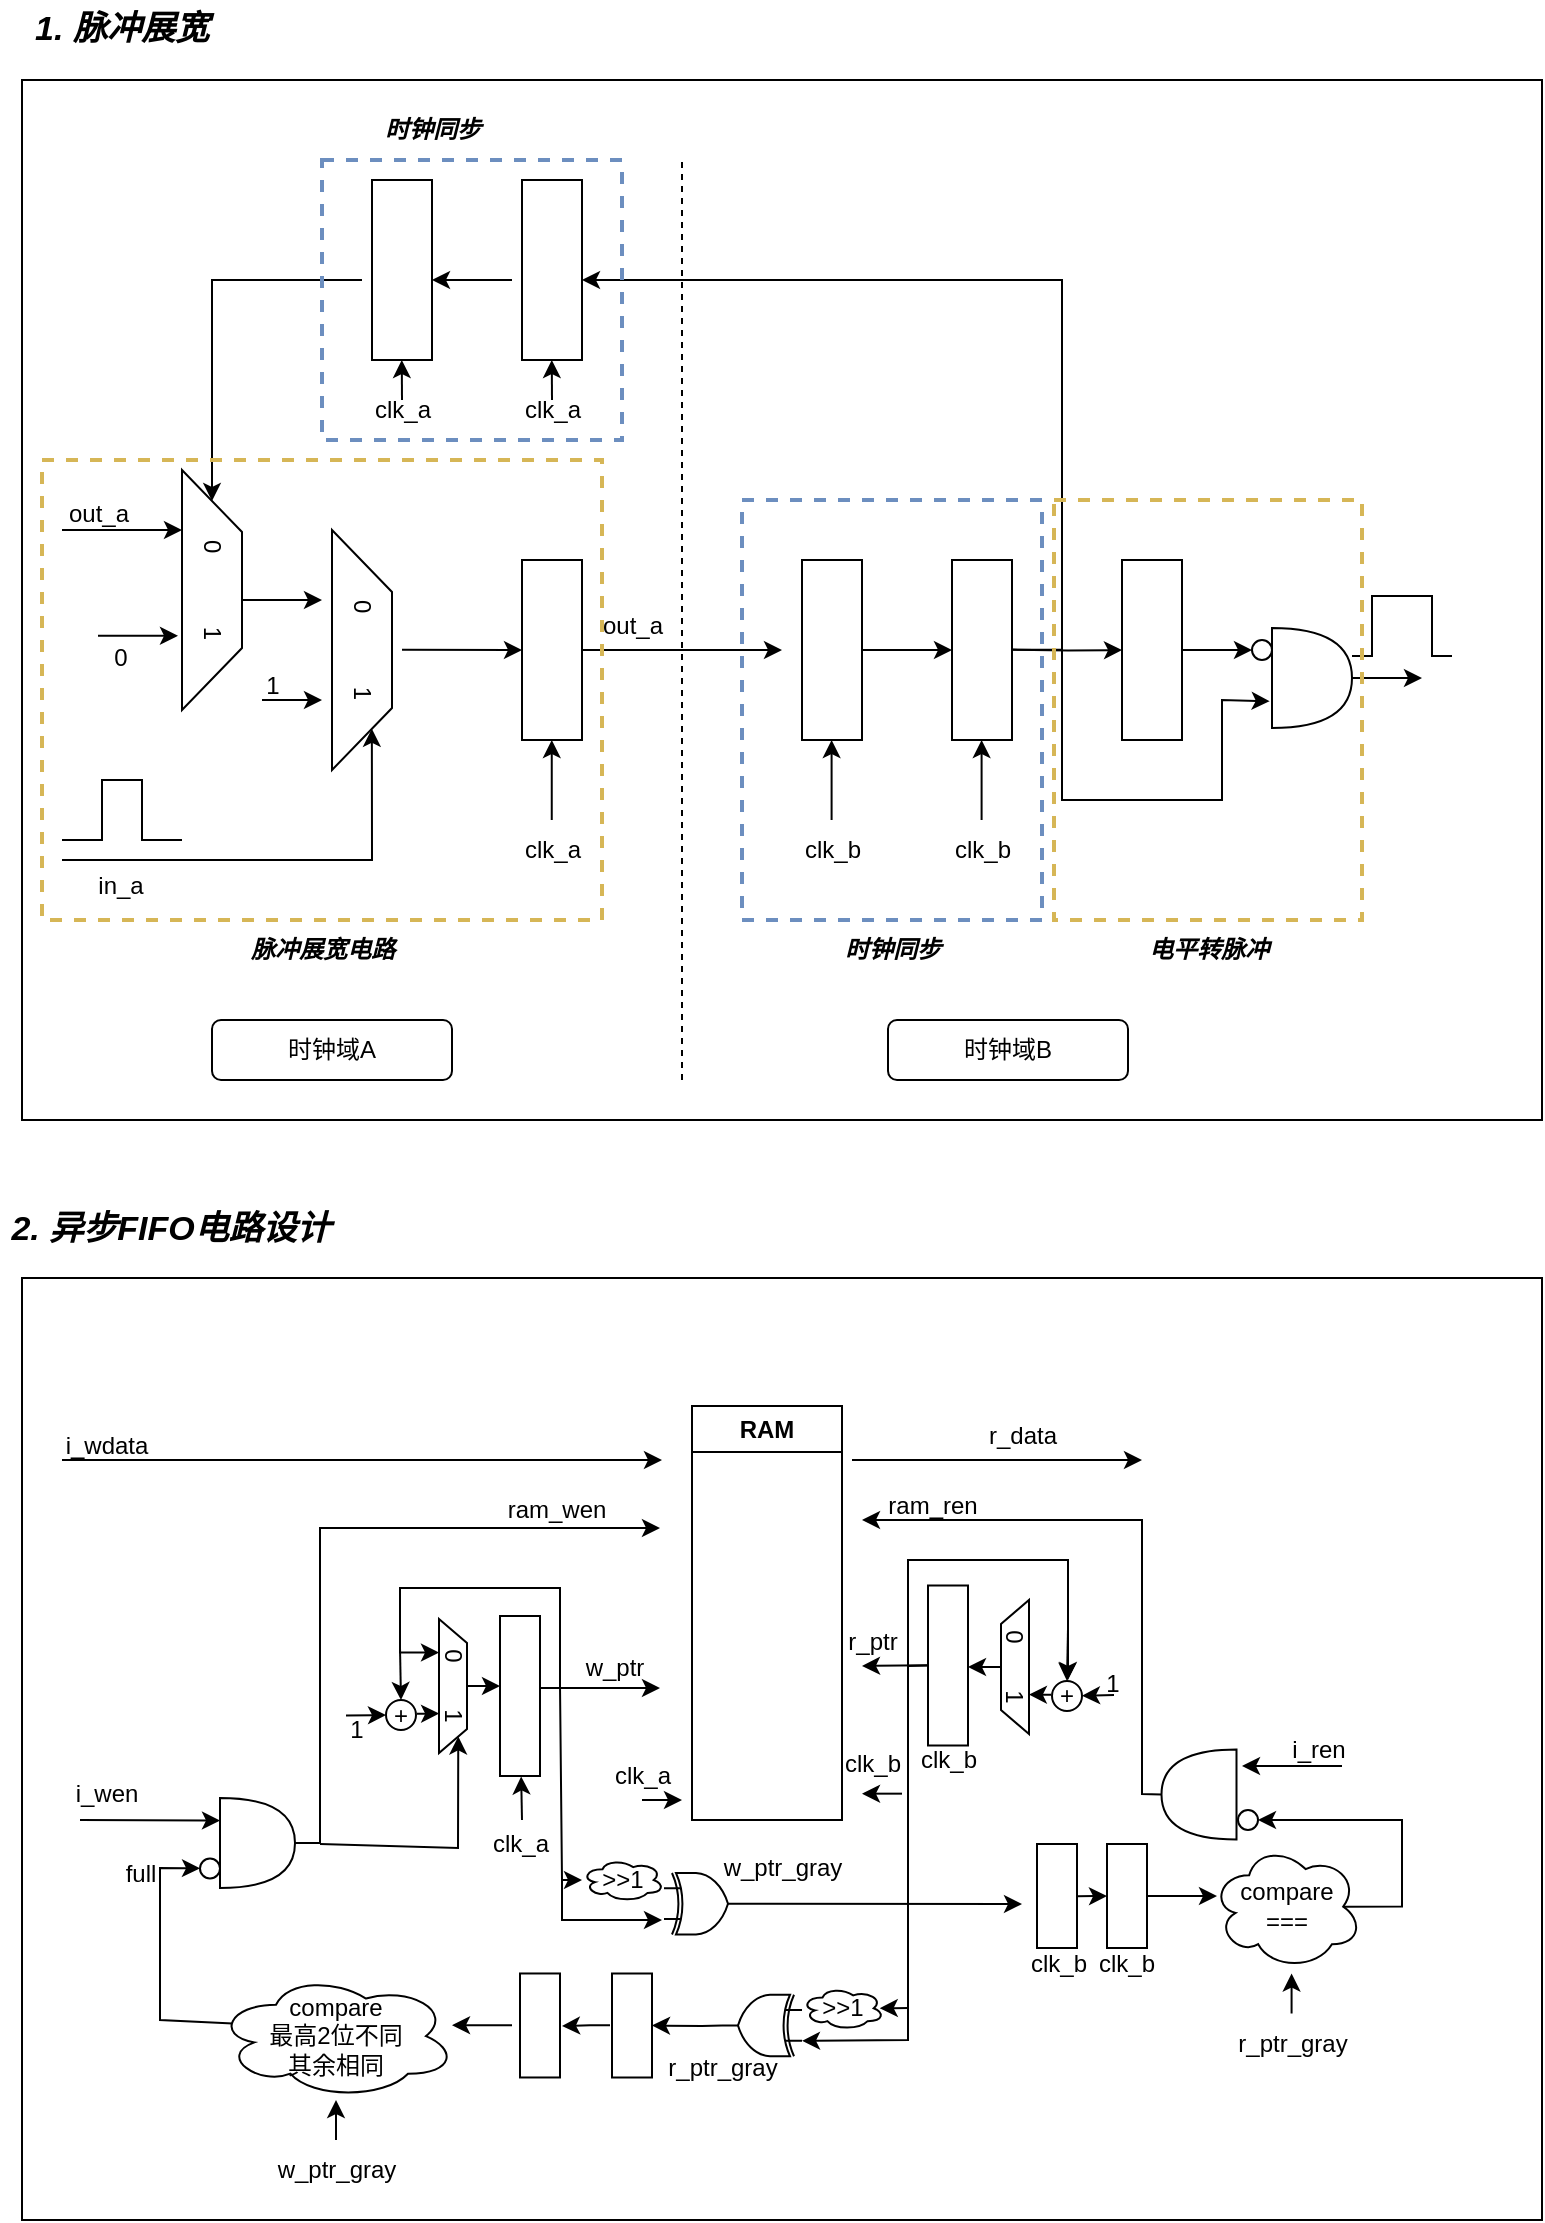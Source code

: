 <mxfile version="28.0.6" pages="2">
  <diagram name="跨时钟域处理" id="C_z2Ijtch8l0Tse9_0Xi">
    <mxGraphModel dx="806" dy="1067" grid="1" gridSize="10" guides="1" tooltips="1" connect="1" arrows="1" fold="1" page="1" pageScale="1" pageWidth="827" pageHeight="1169" math="0" shadow="0">
      <root>
        <mxCell id="0" />
        <mxCell id="1" parent="0" />
        <mxCell id="jwYZjkJ02wOS0wFts8me-152" value="" style="rounded=0;whiteSpace=wrap;html=1;" vertex="1" parent="1">
          <mxGeometry x="20" y="649" width="760" height="471" as="geometry" />
        </mxCell>
        <mxCell id="jwYZjkJ02wOS0wFts8me-151" value="" style="rounded=0;whiteSpace=wrap;html=1;" vertex="1" parent="1">
          <mxGeometry x="20" y="50" width="760" height="520" as="geometry" />
        </mxCell>
        <mxCell id="jwYZjkJ02wOS0wFts8me-1" value="1. 脉冲展宽" style="text;html=1;align=center;verticalAlign=middle;whiteSpace=wrap;rounded=0;fontSize=17;fontStyle=3" vertex="1" parent="1">
          <mxGeometry x="10" y="10" width="120" height="30" as="geometry" />
        </mxCell>
        <mxCell id="jwYZjkJ02wOS0wFts8me-2" value="" style="endArrow=classic;html=1;rounded=0;entryX=1;entryY=0.25;entryDx=0;entryDy=0;" edge="1" parent="1" target="jwYZjkJ02wOS0wFts8me-6">
          <mxGeometry width="50" height="50" relative="1" as="geometry">
            <mxPoint x="40" y="440" as="sourcePoint" />
            <mxPoint x="20" y="440" as="targetPoint" />
            <Array as="points">
              <mxPoint x="195" y="440" />
            </Array>
          </mxGeometry>
        </mxCell>
        <mxCell id="jwYZjkJ02wOS0wFts8me-3" value="" style="endArrow=none;html=1;rounded=0;" edge="1" parent="1">
          <mxGeometry width="50" height="50" relative="1" as="geometry">
            <mxPoint x="40" y="430" as="sourcePoint" />
            <mxPoint x="100" y="430" as="targetPoint" />
            <Array as="points">
              <mxPoint x="60" y="430" />
              <mxPoint x="60" y="400" />
              <mxPoint x="80" y="400" />
              <mxPoint x="80" y="430" />
            </Array>
          </mxGeometry>
        </mxCell>
        <mxCell id="jwYZjkJ02wOS0wFts8me-4" value="in_a" style="text;html=1;align=center;verticalAlign=middle;resizable=0;points=[];autosize=1;strokeColor=none;fillColor=none;" vertex="1" parent="1">
          <mxGeometry x="44" y="438" width="50" height="30" as="geometry" />
        </mxCell>
        <mxCell id="jwYZjkJ02wOS0wFts8me-6" value="0&amp;nbsp; &amp;nbsp; &amp;nbsp; &amp;nbsp; &amp;nbsp; &amp;nbsp;1" style="shape=trapezoid;perimeter=trapezoidPerimeter;whiteSpace=wrap;html=1;fixedSize=1;rotation=90;size=31;" vertex="1" parent="1">
          <mxGeometry x="130" y="320" width="120" height="30" as="geometry" />
        </mxCell>
        <mxCell id="jwYZjkJ02wOS0wFts8me-7" value="" style="endArrow=classic;html=1;rounded=0;" edge="1" parent="1">
          <mxGeometry width="50" height="50" relative="1" as="geometry">
            <mxPoint x="140" y="360" as="sourcePoint" />
            <mxPoint x="170" y="360" as="targetPoint" />
          </mxGeometry>
        </mxCell>
        <mxCell id="jwYZjkJ02wOS0wFts8me-8" value="1" style="text;html=1;align=center;verticalAlign=middle;resizable=0;points=[];autosize=1;strokeColor=none;fillColor=none;" vertex="1" parent="1">
          <mxGeometry x="130" y="338" width="30" height="30" as="geometry" />
        </mxCell>
        <mxCell id="jwYZjkJ02wOS0wFts8me-9" value="0&amp;nbsp; &amp;nbsp; &amp;nbsp; &amp;nbsp; &amp;nbsp; &amp;nbsp;1" style="shape=trapezoid;perimeter=trapezoidPerimeter;whiteSpace=wrap;html=1;fixedSize=1;rotation=90;size=31;" vertex="1" parent="1">
          <mxGeometry x="55" y="290" width="120" height="30" as="geometry" />
        </mxCell>
        <mxCell id="jwYZjkJ02wOS0wFts8me-10" value="" style="endArrow=classic;html=1;rounded=0;" edge="1" parent="1">
          <mxGeometry width="50" height="50" relative="1" as="geometry">
            <mxPoint x="130" y="310" as="sourcePoint" />
            <mxPoint x="170" y="310" as="targetPoint" />
          </mxGeometry>
        </mxCell>
        <mxCell id="jwYZjkJ02wOS0wFts8me-13" style="edgeStyle=orthogonalEdgeStyle;rounded=0;orthogonalLoop=1;jettySize=auto;html=1;" edge="1" parent="1" source="jwYZjkJ02wOS0wFts8me-11">
          <mxGeometry relative="1" as="geometry">
            <mxPoint x="400" y="335" as="targetPoint" />
          </mxGeometry>
        </mxCell>
        <mxCell id="jwYZjkJ02wOS0wFts8me-11" value="" style="rounded=0;whiteSpace=wrap;html=1;" vertex="1" parent="1">
          <mxGeometry x="270" y="290" width="30" height="90" as="geometry" />
        </mxCell>
        <mxCell id="jwYZjkJ02wOS0wFts8me-14" value="out_a" style="text;html=1;align=center;verticalAlign=middle;resizable=0;points=[];autosize=1;strokeColor=none;fillColor=none;" vertex="1" parent="1">
          <mxGeometry x="300" y="308" width="50" height="30" as="geometry" />
        </mxCell>
        <mxCell id="jwYZjkJ02wOS0wFts8me-15" value="" style="endArrow=classic;html=1;rounded=0;entryX=0;entryY=0.5;entryDx=0;entryDy=0;" edge="1" parent="1" target="jwYZjkJ02wOS0wFts8me-11">
          <mxGeometry width="50" height="50" relative="1" as="geometry">
            <mxPoint x="210" y="334.93" as="sourcePoint" />
            <mxPoint x="240" y="334.93" as="targetPoint" />
          </mxGeometry>
        </mxCell>
        <mxCell id="jwYZjkJ02wOS0wFts8me-16" value="" style="endArrow=classic;html=1;rounded=0;entryX=1;entryY=0.25;entryDx=0;entryDy=0;" edge="1" parent="1">
          <mxGeometry width="50" height="50" relative="1" as="geometry">
            <mxPoint x="284.88" y="420" as="sourcePoint" />
            <mxPoint x="284.88" y="380" as="targetPoint" />
            <Array as="points" />
          </mxGeometry>
        </mxCell>
        <mxCell id="jwYZjkJ02wOS0wFts8me-17" value="clk_a" style="text;html=1;align=center;verticalAlign=middle;resizable=0;points=[];autosize=1;strokeColor=none;fillColor=none;" vertex="1" parent="1">
          <mxGeometry x="260" y="420" width="50" height="30" as="geometry" />
        </mxCell>
        <mxCell id="jwYZjkJ02wOS0wFts8me-18" value="" style="rounded=0;whiteSpace=wrap;html=1;" vertex="1" parent="1">
          <mxGeometry x="410" y="290" width="30" height="90" as="geometry" />
        </mxCell>
        <mxCell id="jwYZjkJ02wOS0wFts8me-19" value="" style="rounded=0;whiteSpace=wrap;html=1;" vertex="1" parent="1">
          <mxGeometry x="485" y="290" width="30" height="90" as="geometry" />
        </mxCell>
        <mxCell id="jwYZjkJ02wOS0wFts8me-20" value="clk_b" style="text;html=1;align=center;verticalAlign=middle;resizable=0;points=[];autosize=1;strokeColor=none;fillColor=none;" vertex="1" parent="1">
          <mxGeometry x="400" y="420" width="50" height="30" as="geometry" />
        </mxCell>
        <mxCell id="jwYZjkJ02wOS0wFts8me-21" value="clk_b" style="text;html=1;align=center;verticalAlign=middle;resizable=0;points=[];autosize=1;strokeColor=none;fillColor=none;" vertex="1" parent="1">
          <mxGeometry x="475" y="420" width="50" height="30" as="geometry" />
        </mxCell>
        <mxCell id="jwYZjkJ02wOS0wFts8me-23" style="edgeStyle=orthogonalEdgeStyle;rounded=0;orthogonalLoop=1;jettySize=auto;html=1;exitX=1;exitY=0.5;exitDx=0;exitDy=0;entryX=0;entryY=0.5;entryDx=0;entryDy=0;" edge="1" parent="1" source="jwYZjkJ02wOS0wFts8me-18" target="jwYZjkJ02wOS0wFts8me-19">
          <mxGeometry relative="1" as="geometry">
            <mxPoint x="480" y="338" as="targetPoint" />
            <mxPoint x="440" y="338" as="sourcePoint" />
          </mxGeometry>
        </mxCell>
        <mxCell id="jwYZjkJ02wOS0wFts8me-24" style="edgeStyle=orthogonalEdgeStyle;rounded=0;orthogonalLoop=1;jettySize=auto;html=1;exitX=1;exitY=0.5;exitDx=0;exitDy=0;" edge="1" parent="1">
          <mxGeometry relative="1" as="geometry">
            <mxPoint x="300" y="150" as="targetPoint" />
            <mxPoint x="515" y="334.9" as="sourcePoint" />
            <Array as="points">
              <mxPoint x="540" y="335" />
              <mxPoint x="540" y="150" />
            </Array>
          </mxGeometry>
        </mxCell>
        <mxCell id="jwYZjkJ02wOS0wFts8me-25" value="" style="endArrow=classic;html=1;rounded=0;entryX=1;entryY=0.25;entryDx=0;entryDy=0;" edge="1" parent="1">
          <mxGeometry width="50" height="50" relative="1" as="geometry">
            <mxPoint x="424.8" y="420" as="sourcePoint" />
            <mxPoint x="424.8" y="380" as="targetPoint" />
            <Array as="points" />
          </mxGeometry>
        </mxCell>
        <mxCell id="jwYZjkJ02wOS0wFts8me-26" value="" style="endArrow=classic;html=1;rounded=0;entryX=1;entryY=0.25;entryDx=0;entryDy=0;" edge="1" parent="1">
          <mxGeometry width="50" height="50" relative="1" as="geometry">
            <mxPoint x="499.8" y="420" as="sourcePoint" />
            <mxPoint x="499.8" y="380" as="targetPoint" />
            <Array as="points" />
          </mxGeometry>
        </mxCell>
        <mxCell id="jwYZjkJ02wOS0wFts8me-27" style="edgeStyle=orthogonalEdgeStyle;rounded=0;orthogonalLoop=1;jettySize=auto;html=1;exitX=1;exitY=0.5;exitDx=0;exitDy=0;" edge="1" parent="1">
          <mxGeometry relative="1" as="geometry">
            <mxPoint x="570" y="335" as="targetPoint" />
            <mxPoint x="515" y="334.8" as="sourcePoint" />
          </mxGeometry>
        </mxCell>
        <mxCell id="jwYZjkJ02wOS0wFts8me-28" value="" style="rounded=0;whiteSpace=wrap;html=1;" vertex="1" parent="1">
          <mxGeometry x="270" y="100" width="30" height="90" as="geometry" />
        </mxCell>
        <mxCell id="jwYZjkJ02wOS0wFts8me-29" value="" style="rounded=0;whiteSpace=wrap;html=1;" vertex="1" parent="1">
          <mxGeometry x="195" y="100" width="30" height="90" as="geometry" />
        </mxCell>
        <mxCell id="jwYZjkJ02wOS0wFts8me-30" value="" style="endArrow=classic;html=1;rounded=0;entryX=1;entryY=0.25;entryDx=0;entryDy=0;" edge="1" parent="1">
          <mxGeometry width="50" height="50" relative="1" as="geometry">
            <mxPoint x="285" y="210" as="sourcePoint" />
            <mxPoint x="284.88" y="190" as="targetPoint" />
            <Array as="points" />
          </mxGeometry>
        </mxCell>
        <mxCell id="jwYZjkJ02wOS0wFts8me-31" value="clk_a" style="text;html=1;align=center;verticalAlign=middle;resizable=0;points=[];autosize=1;strokeColor=none;fillColor=none;" vertex="1" parent="1">
          <mxGeometry x="260" y="200" width="50" height="30" as="geometry" />
        </mxCell>
        <mxCell id="jwYZjkJ02wOS0wFts8me-32" value="" style="endArrow=classic;html=1;rounded=0;entryX=1;entryY=0.25;entryDx=0;entryDy=0;" edge="1" parent="1">
          <mxGeometry width="50" height="50" relative="1" as="geometry">
            <mxPoint x="210" y="210" as="sourcePoint" />
            <mxPoint x="209.88" y="190" as="targetPoint" />
            <Array as="points" />
          </mxGeometry>
        </mxCell>
        <mxCell id="jwYZjkJ02wOS0wFts8me-33" value="clk_a" style="text;html=1;align=center;verticalAlign=middle;resizable=0;points=[];autosize=1;strokeColor=none;fillColor=none;" vertex="1" parent="1">
          <mxGeometry x="185" y="200" width="50" height="30" as="geometry" />
        </mxCell>
        <mxCell id="jwYZjkJ02wOS0wFts8me-34" value="" style="endArrow=classic;html=1;rounded=0;" edge="1" parent="1">
          <mxGeometry width="50" height="50" relative="1" as="geometry">
            <mxPoint x="265" y="150" as="sourcePoint" />
            <mxPoint x="225" y="150" as="targetPoint" />
          </mxGeometry>
        </mxCell>
        <mxCell id="jwYZjkJ02wOS0wFts8me-35" value="" style="endArrow=classic;html=1;rounded=0;entryX=0;entryY=0.5;entryDx=0;entryDy=0;" edge="1" parent="1" target="jwYZjkJ02wOS0wFts8me-9">
          <mxGeometry width="50" height="50" relative="1" as="geometry">
            <mxPoint x="190" y="150" as="sourcePoint" />
            <mxPoint x="150" y="120" as="targetPoint" />
            <Array as="points">
              <mxPoint x="115" y="150" />
            </Array>
          </mxGeometry>
        </mxCell>
        <mxCell id="jwYZjkJ02wOS0wFts8me-36" value="" style="endArrow=classic;html=1;rounded=0;entryX=0.75;entryY=1;entryDx=0;entryDy=0;" edge="1" parent="1">
          <mxGeometry width="50" height="50" relative="1" as="geometry">
            <mxPoint x="58" y="327.9" as="sourcePoint" />
            <mxPoint x="98" y="327.9" as="targetPoint" />
          </mxGeometry>
        </mxCell>
        <mxCell id="jwYZjkJ02wOS0wFts8me-37" value="&lt;div&gt;0&lt;/div&gt;" style="text;html=1;align=center;verticalAlign=middle;resizable=0;points=[];autosize=1;strokeColor=none;fillColor=none;" vertex="1" parent="1">
          <mxGeometry x="54" y="324" width="30" height="30" as="geometry" />
        </mxCell>
        <mxCell id="jwYZjkJ02wOS0wFts8me-38" value="" style="endArrow=classic;html=1;rounded=0;entryX=0.25;entryY=1;entryDx=0;entryDy=0;" edge="1" parent="1" target="jwYZjkJ02wOS0wFts8me-9">
          <mxGeometry width="50" height="50" relative="1" as="geometry">
            <mxPoint x="40" y="275" as="sourcePoint" />
            <mxPoint x="50" y="230" as="targetPoint" />
          </mxGeometry>
        </mxCell>
        <mxCell id="jwYZjkJ02wOS0wFts8me-39" value="out_a" style="text;html=1;align=center;verticalAlign=middle;resizable=0;points=[];autosize=1;strokeColor=none;fillColor=none;" vertex="1" parent="1">
          <mxGeometry x="33" y="252" width="50" height="30" as="geometry" />
        </mxCell>
        <mxCell id="jwYZjkJ02wOS0wFts8me-40" value="" style="rounded=0;whiteSpace=wrap;html=1;" vertex="1" parent="1">
          <mxGeometry x="570" y="290" width="30" height="90" as="geometry" />
        </mxCell>
        <mxCell id="jwYZjkJ02wOS0wFts8me-42" style="edgeStyle=orthogonalEdgeStyle;rounded=0;orthogonalLoop=1;jettySize=auto;html=1;exitX=1;exitY=0.5;exitDx=0;exitDy=0;entryX=0;entryY=0.5;entryDx=0;entryDy=0;" edge="1" parent="1" source="jwYZjkJ02wOS0wFts8me-40" target="jwYZjkJ02wOS0wFts8me-44">
          <mxGeometry relative="1" as="geometry">
            <mxPoint x="630" y="340" as="targetPoint" />
            <mxPoint x="630" y="334.8" as="sourcePoint" />
          </mxGeometry>
        </mxCell>
        <mxCell id="jwYZjkJ02wOS0wFts8me-55" style="edgeStyle=orthogonalEdgeStyle;rounded=0;orthogonalLoop=1;jettySize=auto;html=1;" edge="1" parent="1" source="jwYZjkJ02wOS0wFts8me-43">
          <mxGeometry relative="1" as="geometry">
            <mxPoint x="720" y="349" as="targetPoint" />
          </mxGeometry>
        </mxCell>
        <mxCell id="jwYZjkJ02wOS0wFts8me-43" value="" style="shape=or;whiteSpace=wrap;html=1;" vertex="1" parent="1">
          <mxGeometry x="645" y="324" width="40" height="50" as="geometry" />
        </mxCell>
        <mxCell id="jwYZjkJ02wOS0wFts8me-44" value="" style="ellipse;whiteSpace=wrap;html=1;aspect=fixed;" vertex="1" parent="1">
          <mxGeometry x="635" y="330" width="10" height="10" as="geometry" />
        </mxCell>
        <mxCell id="jwYZjkJ02wOS0wFts8me-45" value="" style="endArrow=classic;html=1;rounded=0;entryX=-0.029;entryY=0.732;entryDx=0;entryDy=0;entryPerimeter=0;" edge="1" parent="1" target="jwYZjkJ02wOS0wFts8me-43">
          <mxGeometry width="50" height="50" relative="1" as="geometry">
            <mxPoint x="540" y="330" as="sourcePoint" />
            <mxPoint x="590" y="290" as="targetPoint" />
            <Array as="points">
              <mxPoint x="540" y="410" />
              <mxPoint x="620" y="410" />
              <mxPoint x="620" y="360" />
            </Array>
          </mxGeometry>
        </mxCell>
        <mxCell id="jwYZjkJ02wOS0wFts8me-47" value="" style="rounded=0;whiteSpace=wrap;html=1;dashed=1;fillColor=none;strokeColor=#d6b656;strokeWidth=2;" vertex="1" parent="1">
          <mxGeometry x="30" y="240" width="280" height="230" as="geometry" />
        </mxCell>
        <mxCell id="jwYZjkJ02wOS0wFts8me-49" value="脉冲展宽电路" style="text;html=1;align=center;verticalAlign=middle;resizable=0;points=[];autosize=1;strokeColor=none;fillColor=none;fontStyle=3" vertex="1" parent="1">
          <mxGeometry x="120" y="470" width="100" height="30" as="geometry" />
        </mxCell>
        <mxCell id="jwYZjkJ02wOS0wFts8me-50" value="" style="endArrow=none;dashed=1;html=1;rounded=0;fontSize=12;" edge="1" parent="1">
          <mxGeometry width="50" height="50" relative="1" as="geometry">
            <mxPoint x="350" y="550" as="sourcePoint" />
            <mxPoint x="350" y="90" as="targetPoint" />
          </mxGeometry>
        </mxCell>
        <mxCell id="jwYZjkJ02wOS0wFts8me-51" value="" style="rounded=0;whiteSpace=wrap;html=1;dashed=1;fillColor=none;strokeColor=#6c8ebf;strokeWidth=2;" vertex="1" parent="1">
          <mxGeometry x="380" y="260" width="150" height="210" as="geometry" />
        </mxCell>
        <mxCell id="jwYZjkJ02wOS0wFts8me-52" value="时钟同步" style="text;html=1;align=center;verticalAlign=middle;resizable=0;points=[];autosize=1;strokeColor=none;fillColor=none;fontStyle=3" vertex="1" parent="1">
          <mxGeometry x="420" y="470" width="70" height="30" as="geometry" />
        </mxCell>
        <mxCell id="jwYZjkJ02wOS0wFts8me-53" value="" style="rounded=0;whiteSpace=wrap;html=1;dashed=1;fillColor=none;strokeColor=#6c8ebf;strokeWidth=2;" vertex="1" parent="1">
          <mxGeometry x="170" y="90" width="150" height="140" as="geometry" />
        </mxCell>
        <mxCell id="jwYZjkJ02wOS0wFts8me-54" value="时钟同步" style="text;html=1;align=center;verticalAlign=middle;resizable=0;points=[];autosize=1;strokeColor=none;fillColor=none;fontStyle=3" vertex="1" parent="1">
          <mxGeometry x="190" y="60" width="70" height="30" as="geometry" />
        </mxCell>
        <mxCell id="jwYZjkJ02wOS0wFts8me-56" value="" style="endArrow=none;html=1;rounded=0;" edge="1" parent="1">
          <mxGeometry width="50" height="50" relative="1" as="geometry">
            <mxPoint x="685" y="338" as="sourcePoint" />
            <mxPoint x="735" y="338" as="targetPoint" />
            <Array as="points">
              <mxPoint x="695" y="338" />
              <mxPoint x="695" y="308" />
              <mxPoint x="725" y="308" />
              <mxPoint x="725" y="338" />
            </Array>
          </mxGeometry>
        </mxCell>
        <mxCell id="jwYZjkJ02wOS0wFts8me-57" value="" style="rounded=0;whiteSpace=wrap;html=1;dashed=1;fillColor=none;strokeColor=#d6b656;strokeWidth=2;" vertex="1" parent="1">
          <mxGeometry x="536" y="260" width="154" height="210" as="geometry" />
        </mxCell>
        <mxCell id="jwYZjkJ02wOS0wFts8me-58" value="电平转脉冲" style="text;html=1;align=center;verticalAlign=middle;resizable=0;points=[];autosize=1;strokeColor=none;fillColor=none;fontStyle=3" vertex="1" parent="1">
          <mxGeometry x="573" y="470" width="80" height="30" as="geometry" />
        </mxCell>
        <mxCell id="jwYZjkJ02wOS0wFts8me-59" value="时钟域A" style="rounded=1;whiteSpace=wrap;html=1;" vertex="1" parent="1">
          <mxGeometry x="115" y="520" width="120" height="30" as="geometry" />
        </mxCell>
        <mxCell id="jwYZjkJ02wOS0wFts8me-60" value="时钟域B" style="rounded=1;whiteSpace=wrap;html=1;" vertex="1" parent="1">
          <mxGeometry x="453" y="520" width="120" height="30" as="geometry" />
        </mxCell>
        <mxCell id="jwYZjkJ02wOS0wFts8me-61" value="2. 异步FIFO电路设计" style="text;html=1;align=center;verticalAlign=middle;whiteSpace=wrap;rounded=0;fontSize=17;fontStyle=3" vertex="1" parent="1">
          <mxGeometry x="9" y="610" width="171" height="30" as="geometry" />
        </mxCell>
        <mxCell id="jwYZjkJ02wOS0wFts8me-68" style="edgeStyle=orthogonalEdgeStyle;rounded=0;orthogonalLoop=1;jettySize=auto;html=1;" edge="1" parent="1" source="jwYZjkJ02wOS0wFts8me-62">
          <mxGeometry relative="1" as="geometry">
            <mxPoint x="339" y="774" as="targetPoint" />
            <Array as="points">
              <mxPoint x="169" y="932" />
              <mxPoint x="169" y="774" />
            </Array>
          </mxGeometry>
        </mxCell>
        <mxCell id="jwYZjkJ02wOS0wFts8me-62" value="" style="shape=or;whiteSpace=wrap;html=1;direction=south;rotation=-90;" vertex="1" parent="1">
          <mxGeometry x="115.25" y="912.75" width="45" height="37.5" as="geometry" />
        </mxCell>
        <mxCell id="jwYZjkJ02wOS0wFts8me-63" value="" style="endArrow=classic;html=1;rounded=0;entryX=0;entryY=0.25;entryDx=0;entryDy=0;entryPerimeter=0;" edge="1" parent="1" target="jwYZjkJ02wOS0wFts8me-62">
          <mxGeometry width="50" height="50" relative="1" as="geometry">
            <mxPoint x="49" y="920" as="sourcePoint" />
            <mxPoint x="119" y="874" as="targetPoint" />
          </mxGeometry>
        </mxCell>
        <mxCell id="jwYZjkJ02wOS0wFts8me-64" value="i_wen" style="text;html=1;align=center;verticalAlign=middle;resizable=0;points=[];autosize=1;strokeColor=none;fillColor=none;" vertex="1" parent="1">
          <mxGeometry x="37" y="892" width="50" height="30" as="geometry" />
        </mxCell>
        <mxCell id="jwYZjkJ02wOS0wFts8me-65" value="" style="ellipse;whiteSpace=wrap;html=1;aspect=fixed;rotation=-45;" vertex="1" parent="1">
          <mxGeometry x="109" y="939.25" width="10" height="10" as="geometry" />
        </mxCell>
        <mxCell id="jwYZjkJ02wOS0wFts8me-66" value="" style="endArrow=classic;html=1;rounded=0;entryX=0;entryY=0.25;entryDx=0;entryDy=0;entryPerimeter=0;exitX=0.07;exitY=0.4;exitDx=0;exitDy=0;exitPerimeter=0;" edge="1" parent="1" source="jwYZjkJ02wOS0wFts8me-140">
          <mxGeometry width="50" height="50" relative="1" as="geometry">
            <mxPoint x="179" y="974" as="sourcePoint" />
            <mxPoint x="109" y="944.13" as="targetPoint" />
            <Array as="points">
              <mxPoint x="89" y="1020" />
              <mxPoint x="89" y="974" />
              <mxPoint x="89" y="944" />
            </Array>
          </mxGeometry>
        </mxCell>
        <mxCell id="jwYZjkJ02wOS0wFts8me-67" value="full" style="text;html=1;align=center;verticalAlign=middle;resizable=0;points=[];autosize=1;strokeColor=none;fillColor=none;" vertex="1" parent="1">
          <mxGeometry x="59" y="932" width="40" height="30" as="geometry" />
        </mxCell>
        <mxCell id="jwYZjkJ02wOS0wFts8me-69" value="ram_wen" style="text;html=1;align=center;verticalAlign=middle;resizable=0;points=[];autosize=1;strokeColor=none;fillColor=none;" vertex="1" parent="1">
          <mxGeometry x="252" y="750" width="70" height="30" as="geometry" />
        </mxCell>
        <mxCell id="jwYZjkJ02wOS0wFts8me-77" style="edgeStyle=orthogonalEdgeStyle;rounded=0;orthogonalLoop=1;jettySize=auto;html=1;entryX=0.25;entryY=1;entryDx=0;entryDy=0;" edge="1" parent="1" source="jwYZjkJ02wOS0wFts8me-70" target="jwYZjkJ02wOS0wFts8me-71">
          <mxGeometry relative="1" as="geometry">
            <Array as="points">
              <mxPoint x="289" y="854" />
              <mxPoint x="289" y="804" />
              <mxPoint x="209" y="804" />
              <mxPoint x="209" y="836" />
            </Array>
          </mxGeometry>
        </mxCell>
        <mxCell id="jwYZjkJ02wOS0wFts8me-70" value="" style="rounded=0;whiteSpace=wrap;html=1;" vertex="1" parent="1">
          <mxGeometry x="259" y="818" width="20" height="80" as="geometry" />
        </mxCell>
        <mxCell id="jwYZjkJ02wOS0wFts8me-72" style="edgeStyle=orthogonalEdgeStyle;rounded=0;orthogonalLoop=1;jettySize=auto;html=1;" edge="1" parent="1" source="jwYZjkJ02wOS0wFts8me-71">
          <mxGeometry relative="1" as="geometry">
            <mxPoint x="259" y="853" as="targetPoint" />
            <Array as="points">
              <mxPoint x="249" y="853" />
              <mxPoint x="249" y="853" />
            </Array>
          </mxGeometry>
        </mxCell>
        <mxCell id="jwYZjkJ02wOS0wFts8me-71" value="0&amp;nbsp; &amp;nbsp; &amp;nbsp; &amp;nbsp;1" style="shape=trapezoid;perimeter=trapezoidPerimeter;whiteSpace=wrap;html=1;fixedSize=1;rotation=90;size=12;" vertex="1" parent="1">
          <mxGeometry x="202" y="846" width="67" height="14" as="geometry" />
        </mxCell>
        <mxCell id="jwYZjkJ02wOS0wFts8me-73" value="+" style="ellipse;whiteSpace=wrap;html=1;aspect=fixed;" vertex="1" parent="1">
          <mxGeometry x="202" y="860" width="15" height="15" as="geometry" />
        </mxCell>
        <mxCell id="jwYZjkJ02wOS0wFts8me-74" value="" style="endArrow=classic;html=1;rounded=0;entryX=0;entryY=0.5;entryDx=0;entryDy=0;" edge="1" parent="1" target="jwYZjkJ02wOS0wFts8me-73">
          <mxGeometry width="50" height="50" relative="1" as="geometry">
            <mxPoint x="182" y="867.75" as="sourcePoint" />
            <mxPoint x="182" y="857.75" as="targetPoint" />
          </mxGeometry>
        </mxCell>
        <mxCell id="jwYZjkJ02wOS0wFts8me-75" value="1" style="text;html=1;align=center;verticalAlign=middle;resizable=0;points=[];autosize=1;strokeColor=none;fillColor=none;" vertex="1" parent="1">
          <mxGeometry x="172" y="860" width="30" height="30" as="geometry" />
        </mxCell>
        <mxCell id="jwYZjkJ02wOS0wFts8me-76" value="" style="endArrow=classic;html=1;rounded=0;entryX=0.706;entryY=1.138;entryDx=0;entryDy=0;exitX=0.9;exitY=0.458;exitDx=0;exitDy=0;exitPerimeter=0;entryPerimeter=0;" edge="1" parent="1">
          <mxGeometry width="50" height="50" relative="1" as="geometry">
            <mxPoint x="217.5" y="866.87" as="sourcePoint" />
            <mxPoint x="228.568" y="866.802" as="targetPoint" />
          </mxGeometry>
        </mxCell>
        <mxCell id="jwYZjkJ02wOS0wFts8me-78" value="" style="endArrow=classic;html=1;rounded=0;entryX=0.5;entryY=0;entryDx=0;entryDy=0;" edge="1" parent="1" target="jwYZjkJ02wOS0wFts8me-73">
          <mxGeometry width="50" height="50" relative="1" as="geometry">
            <mxPoint x="209" y="834" as="sourcePoint" />
            <mxPoint x="259" y="924" as="targetPoint" />
          </mxGeometry>
        </mxCell>
        <mxCell id="jwYZjkJ02wOS0wFts8me-79" value="" style="endArrow=classic;html=1;rounded=0;entryX=1;entryY=0.25;entryDx=0;entryDy=0;" edge="1" parent="1" target="jwYZjkJ02wOS0wFts8me-71">
          <mxGeometry width="50" height="50" relative="1" as="geometry">
            <mxPoint x="169" y="932" as="sourcePoint" />
            <mxPoint x="219" y="882" as="targetPoint" />
            <Array as="points">
              <mxPoint x="238" y="934" />
            </Array>
          </mxGeometry>
        </mxCell>
        <mxCell id="jwYZjkJ02wOS0wFts8me-80" value="w_ptr" style="text;html=1;align=center;verticalAlign=middle;resizable=0;points=[];autosize=1;strokeColor=none;fillColor=none;" vertex="1" parent="1">
          <mxGeometry x="291" y="829" width="50" height="30" as="geometry" />
        </mxCell>
        <mxCell id="jwYZjkJ02wOS0wFts8me-81" value="" style="endArrow=classic;html=1;rounded=0;" edge="1" parent="1">
          <mxGeometry width="50" height="50" relative="1" as="geometry">
            <mxPoint x="289" y="854" as="sourcePoint" />
            <mxPoint x="339" y="854" as="targetPoint" />
          </mxGeometry>
        </mxCell>
        <mxCell id="jwYZjkJ02wOS0wFts8me-82" value="i_wdata" style="text;html=1;align=center;verticalAlign=middle;resizable=0;points=[];autosize=1;strokeColor=none;fillColor=none;" vertex="1" parent="1">
          <mxGeometry x="32" y="718" width="60" height="30" as="geometry" />
        </mxCell>
        <mxCell id="jwYZjkJ02wOS0wFts8me-83" value="" style="endArrow=classic;html=1;rounded=0;" edge="1" parent="1">
          <mxGeometry width="50" height="50" relative="1" as="geometry">
            <mxPoint x="40" y="740" as="sourcePoint" />
            <mxPoint x="340" y="740" as="targetPoint" />
          </mxGeometry>
        </mxCell>
        <mxCell id="jwYZjkJ02wOS0wFts8me-85" value="RAM" style="swimlane;whiteSpace=wrap;html=1;" vertex="1" parent="1">
          <mxGeometry x="355" y="713" width="75" height="207" as="geometry" />
        </mxCell>
        <mxCell id="jwYZjkJ02wOS0wFts8me-86" value="" style="endArrow=classic;html=1;rounded=0;entryX=0.529;entryY=1.003;entryDx=0;entryDy=0;entryPerimeter=0;" edge="1" parent="1" target="jwYZjkJ02wOS0wFts8me-70">
          <mxGeometry width="50" height="50" relative="1" as="geometry">
            <mxPoint x="270" y="920" as="sourcePoint" />
            <mxPoint x="260" y="960" as="targetPoint" />
          </mxGeometry>
        </mxCell>
        <mxCell id="jwYZjkJ02wOS0wFts8me-87" value="clk_a" style="text;html=1;align=center;verticalAlign=middle;resizable=0;points=[];autosize=1;strokeColor=none;fillColor=none;" vertex="1" parent="1">
          <mxGeometry x="244" y="916.5" width="50" height="30" as="geometry" />
        </mxCell>
        <mxCell id="jwYZjkJ02wOS0wFts8me-89" value="" style="endArrow=classic;html=1;rounded=0;" edge="1" parent="1">
          <mxGeometry width="50" height="50" relative="1" as="geometry">
            <mxPoint x="330" y="910" as="sourcePoint" />
            <mxPoint x="350" y="910" as="targetPoint" />
          </mxGeometry>
        </mxCell>
        <mxCell id="jwYZjkJ02wOS0wFts8me-90" value="clk_a" style="text;html=1;align=center;verticalAlign=middle;resizable=0;points=[];autosize=1;strokeColor=none;fillColor=none;" vertex="1" parent="1">
          <mxGeometry x="305" y="882.75" width="50" height="30" as="geometry" />
        </mxCell>
        <mxCell id="jwYZjkJ02wOS0wFts8me-91" value="" style="endArrow=classic;html=1;rounded=0;" edge="1" parent="1">
          <mxGeometry width="50" height="50" relative="1" as="geometry">
            <mxPoint x="289" y="853" as="sourcePoint" />
            <mxPoint x="300" y="950" as="targetPoint" />
            <Array as="points">
              <mxPoint x="290" y="950" />
            </Array>
          </mxGeometry>
        </mxCell>
        <mxCell id="jwYZjkJ02wOS0wFts8me-92" value="&amp;gt;&amp;gt;1" style="ellipse;shape=cloud;whiteSpace=wrap;html=1;" vertex="1" parent="1">
          <mxGeometry x="300" y="939.25" width="41" height="21.5" as="geometry" />
        </mxCell>
        <mxCell id="jwYZjkJ02wOS0wFts8me-93" value="" style="endArrow=classic;html=1;rounded=0;" edge="1" parent="1">
          <mxGeometry width="50" height="50" relative="1" as="geometry">
            <mxPoint x="290" y="950" as="sourcePoint" />
            <mxPoint x="340" y="970" as="targetPoint" />
            <Array as="points">
              <mxPoint x="290" y="970" />
            </Array>
          </mxGeometry>
        </mxCell>
        <mxCell id="jwYZjkJ02wOS0wFts8me-94" value="" style="verticalLabelPosition=bottom;shadow=0;dashed=0;align=center;html=1;verticalAlign=top;shape=mxgraph.electrical.logic_gates.logic_gate;operation=xor;" vertex="1" parent="1">
          <mxGeometry x="341" y="946.49" width="40" height="30.75" as="geometry" />
        </mxCell>
        <mxCell id="jwYZjkJ02wOS0wFts8me-95" value="" style="endArrow=classic;html=1;rounded=0;exitX=1;exitY=0.5;exitDx=0;exitDy=0;exitPerimeter=0;" edge="1" parent="1" source="jwYZjkJ02wOS0wFts8me-94">
          <mxGeometry width="50" height="50" relative="1" as="geometry">
            <mxPoint x="400" y="962" as="sourcePoint" />
            <mxPoint x="520" y="962" as="targetPoint" />
          </mxGeometry>
        </mxCell>
        <mxCell id="jwYZjkJ02wOS0wFts8me-96" value="" style="rounded=0;whiteSpace=wrap;html=1;" vertex="1" parent="1">
          <mxGeometry x="527.5" y="932" width="20" height="52" as="geometry" />
        </mxCell>
        <mxCell id="jwYZjkJ02wOS0wFts8me-99" style="edgeStyle=orthogonalEdgeStyle;rounded=0;orthogonalLoop=1;jettySize=auto;html=1;" edge="1" parent="1" source="jwYZjkJ02wOS0wFts8me-97">
          <mxGeometry relative="1" as="geometry">
            <mxPoint x="617.5" y="958.0" as="targetPoint" />
          </mxGeometry>
        </mxCell>
        <mxCell id="jwYZjkJ02wOS0wFts8me-97" value="" style="rounded=0;whiteSpace=wrap;html=1;" vertex="1" parent="1">
          <mxGeometry x="562.5" y="932" width="20" height="52" as="geometry" />
        </mxCell>
        <mxCell id="jwYZjkJ02wOS0wFts8me-98" value="" style="endArrow=classic;html=1;rounded=0;entryX=0;entryY=0.5;entryDx=0;entryDy=0;" edge="1" parent="1" target="jwYZjkJ02wOS0wFts8me-97">
          <mxGeometry width="50" height="50" relative="1" as="geometry">
            <mxPoint x="547.5" y="958.13" as="sourcePoint" />
            <mxPoint x="587.5" y="958.13" as="targetPoint" />
          </mxGeometry>
        </mxCell>
        <mxCell id="jwYZjkJ02wOS0wFts8me-100" value="" style="endArrow=classic;html=1;rounded=0;" edge="1" parent="1">
          <mxGeometry width="50" height="50" relative="1" as="geometry">
            <mxPoint x="435" y="740" as="sourcePoint" />
            <mxPoint x="580" y="740" as="targetPoint" />
          </mxGeometry>
        </mxCell>
        <mxCell id="jwYZjkJ02wOS0wFts8me-101" value="r_data" style="text;html=1;align=center;verticalAlign=middle;resizable=0;points=[];autosize=1;strokeColor=none;fillColor=none;" vertex="1" parent="1">
          <mxGeometry x="490" y="713" width="60" height="30" as="geometry" />
        </mxCell>
        <mxCell id="jwYZjkJ02wOS0wFts8me-102" value="" style="endArrow=classic;html=1;rounded=0;" edge="1" parent="1">
          <mxGeometry width="50" height="50" relative="1" as="geometry">
            <mxPoint x="680" y="893" as="sourcePoint" />
            <mxPoint x="630" y="893" as="targetPoint" />
          </mxGeometry>
        </mxCell>
        <mxCell id="jwYZjkJ02wOS0wFts8me-103" value="i_ren" style="text;html=1;align=center;verticalAlign=middle;resizable=0;points=[];autosize=1;strokeColor=none;fillColor=none;" vertex="1" parent="1">
          <mxGeometry x="643" y="870" width="50" height="30" as="geometry" />
        </mxCell>
        <mxCell id="jwYZjkJ02wOS0wFts8me-106" value="" style="group;rotation=-180;flipV=1;" vertex="1" connectable="0" parent="1">
          <mxGeometry x="590" y="885" width="49.571" height="45" as="geometry" />
        </mxCell>
        <mxCell id="jwYZjkJ02wOS0wFts8me-104" value="" style="shape=or;whiteSpace=wrap;html=1;direction=south;rotation=-270;" vertex="1" parent="jwYZjkJ02wOS0wFts8me-106">
          <mxGeometry x="-4" y="3.5" width="45" height="37.5" as="geometry" />
        </mxCell>
        <mxCell id="jwYZjkJ02wOS0wFts8me-105" value="" style="ellipse;whiteSpace=wrap;html=1;aspect=fixed;rotation=-225;" vertex="1" parent="jwYZjkJ02wOS0wFts8me-106">
          <mxGeometry x="38" y="30" width="10" height="10" as="geometry" />
        </mxCell>
        <mxCell id="jwYZjkJ02wOS0wFts8me-107" value="w_ptr_gray" style="text;html=1;align=center;verticalAlign=middle;resizable=0;points=[];autosize=1;strokeColor=none;fillColor=none;" vertex="1" parent="1">
          <mxGeometry x="360" y="929.25" width="80" height="30" as="geometry" />
        </mxCell>
        <mxCell id="jwYZjkJ02wOS0wFts8me-108" value="clk_b" style="text;html=1;align=center;verticalAlign=middle;resizable=0;points=[];autosize=1;strokeColor=none;fillColor=none;" vertex="1" parent="1">
          <mxGeometry x="512.5" y="977.37" width="50" height="30" as="geometry" />
        </mxCell>
        <mxCell id="jwYZjkJ02wOS0wFts8me-109" value="clk_b" style="text;html=1;align=center;verticalAlign=middle;resizable=0;points=[];autosize=1;strokeColor=none;fillColor=none;" vertex="1" parent="1">
          <mxGeometry x="546.5" y="977.37" width="50" height="30" as="geometry" />
        </mxCell>
        <mxCell id="jwYZjkJ02wOS0wFts8me-110" value="" style="endArrow=classic;html=1;rounded=0;exitX=1;exitY=0.5;exitDx=0;exitDy=0;exitPerimeter=0;" edge="1" parent="1" source="jwYZjkJ02wOS0wFts8me-104">
          <mxGeometry width="50" height="50" relative="1" as="geometry">
            <mxPoint x="470" y="840" as="sourcePoint" />
            <mxPoint x="440" y="770" as="targetPoint" />
            <Array as="points">
              <mxPoint x="580" y="907" />
              <mxPoint x="580" y="770" />
            </Array>
          </mxGeometry>
        </mxCell>
        <mxCell id="jwYZjkJ02wOS0wFts8me-111" value="ram_ren" style="text;html=1;align=center;verticalAlign=middle;resizable=0;points=[];autosize=1;strokeColor=none;fillColor=none;" vertex="1" parent="1">
          <mxGeometry x="440" y="748" width="70" height="30" as="geometry" />
        </mxCell>
        <mxCell id="jwYZjkJ02wOS0wFts8me-122" value="" style="endArrow=classic;html=1;rounded=0;" edge="1" parent="1">
          <mxGeometry width="50" height="50" relative="1" as="geometry">
            <mxPoint x="473" y="842.58" as="sourcePoint" />
            <mxPoint x="440" y="843" as="targetPoint" />
          </mxGeometry>
        </mxCell>
        <mxCell id="jwYZjkJ02wOS0wFts8me-123" value="" style="endArrow=classic;html=1;rounded=0;exitX=0;exitY=0.5;exitDx=0;exitDy=0;" edge="1" parent="1" source="jwYZjkJ02wOS0wFts8me-127">
          <mxGeometry width="50" height="50" relative="1" as="geometry">
            <mxPoint x="573" y="990" as="sourcePoint" />
            <mxPoint x="543" y="850" as="targetPoint" />
            <Array as="points">
              <mxPoint x="463" y="843" />
              <mxPoint x="463" y="790" />
              <mxPoint x="543" y="790" />
            </Array>
          </mxGeometry>
        </mxCell>
        <mxCell id="jwYZjkJ02wOS0wFts8me-125" value="" style="group;flipH=1;" vertex="1" connectable="0" parent="1">
          <mxGeometry x="493" y="810" width="87" height="67" as="geometry" />
        </mxCell>
        <mxCell id="jwYZjkJ02wOS0wFts8me-115" style="edgeStyle=orthogonalEdgeStyle;rounded=0;orthogonalLoop=1;jettySize=auto;html=1;" edge="1" parent="jwYZjkJ02wOS0wFts8me-125" source="jwYZjkJ02wOS0wFts8me-116">
          <mxGeometry relative="1" as="geometry">
            <mxPoint y="33.5" as="targetPoint" />
            <Array as="points">
              <mxPoint x="10" y="33.5" />
              <mxPoint x="10" y="33.5" />
            </Array>
          </mxGeometry>
        </mxCell>
        <mxCell id="jwYZjkJ02wOS0wFts8me-116" value="0&amp;nbsp; &amp;nbsp; &amp;nbsp; &amp;nbsp;1" style="shape=trapezoid;perimeter=trapezoidPerimeter;whiteSpace=wrap;html=1;fixedSize=1;rotation=90;size=12;flipH=1;flipV=1;" vertex="1" parent="jwYZjkJ02wOS0wFts8me-125">
          <mxGeometry x="-10" y="26.5" width="67" height="14" as="geometry" />
        </mxCell>
        <mxCell id="jwYZjkJ02wOS0wFts8me-117" value="+" style="ellipse;whiteSpace=wrap;html=1;aspect=fixed;" vertex="1" parent="jwYZjkJ02wOS0wFts8me-125">
          <mxGeometry x="42" y="40.5" width="15" height="15" as="geometry" />
        </mxCell>
        <mxCell id="jwYZjkJ02wOS0wFts8me-119" value="" style="endArrow=classic;html=1;rounded=0;entryX=0.706;entryY=1.138;entryDx=0;entryDy=0;exitX=0.9;exitY=0.458;exitDx=0;exitDy=0;exitPerimeter=0;entryPerimeter=0;" edge="1" parent="jwYZjkJ02wOS0wFts8me-125">
          <mxGeometry width="50" height="50" relative="1" as="geometry">
            <mxPoint x="41.5" y="47.37" as="sourcePoint" />
            <mxPoint x="30.432" y="47.302" as="targetPoint" />
          </mxGeometry>
        </mxCell>
        <mxCell id="jwYZjkJ02wOS0wFts8me-120" value="" style="endArrow=classic;html=1;rounded=0;entryX=0.5;entryY=0;entryDx=0;entryDy=0;" edge="1" parent="jwYZjkJ02wOS0wFts8me-125" target="jwYZjkJ02wOS0wFts8me-117">
          <mxGeometry width="50" height="50" relative="1" as="geometry">
            <mxPoint x="50" y="14.5" as="sourcePoint" />
            <mxPoint y="104.5" as="targetPoint" />
          </mxGeometry>
        </mxCell>
        <mxCell id="jwYZjkJ02wOS0wFts8me-126" value="1" style="text;html=1;align=center;verticalAlign=middle;resizable=0;points=[];autosize=1;strokeColor=none;fillColor=none;" vertex="1" parent="jwYZjkJ02wOS0wFts8me-125">
          <mxGeometry x="57" y="26.5" width="30" height="30" as="geometry" />
        </mxCell>
        <mxCell id="jwYZjkJ02wOS0wFts8me-118" value="" style="endArrow=classic;html=1;rounded=0;entryX=0;entryY=0.5;entryDx=0;entryDy=0;" edge="1" parent="1">
          <mxGeometry width="50" height="50" relative="1" as="geometry">
            <mxPoint x="566" y="857.5" as="sourcePoint" />
            <mxPoint x="550.0" y="857.85" as="targetPoint" />
          </mxGeometry>
        </mxCell>
        <mxCell id="jwYZjkJ02wOS0wFts8me-127" value="" style="rounded=0;whiteSpace=wrap;html=1;" vertex="1" parent="1">
          <mxGeometry x="473" y="802.75" width="20" height="80" as="geometry" />
        </mxCell>
        <mxCell id="jwYZjkJ02wOS0wFts8me-128" value="r_ptr" style="text;html=1;align=center;verticalAlign=middle;resizable=0;points=[];autosize=1;strokeColor=none;fillColor=none;" vertex="1" parent="1">
          <mxGeometry x="420" y="816" width="50" height="30" as="geometry" />
        </mxCell>
        <mxCell id="jwYZjkJ02wOS0wFts8me-129" value="" style="endArrow=classic;html=1;rounded=0;entryX=0;entryY=0.75;entryDx=0;entryDy=0;entryPerimeter=0;" edge="1" parent="1" target="jwYZjkJ02wOS0wFts8me-130">
          <mxGeometry width="50" height="50" relative="1" as="geometry">
            <mxPoint x="463" y="843" as="sourcePoint" />
            <mxPoint x="430" y="1030" as="targetPoint" />
            <Array as="points">
              <mxPoint x="463" y="1030" />
            </Array>
          </mxGeometry>
        </mxCell>
        <mxCell id="jwYZjkJ02wOS0wFts8me-130" value="" style="verticalLabelPosition=bottom;shadow=0;dashed=0;align=center;html=1;verticalAlign=top;shape=mxgraph.electrical.logic_gates.logic_gate;operation=xor;flipH=1;" vertex="1" parent="1">
          <mxGeometry x="370" y="1007.37" width="40" height="30.75" as="geometry" />
        </mxCell>
        <mxCell id="jwYZjkJ02wOS0wFts8me-131" value="&amp;gt;&amp;gt;1" style="ellipse;shape=cloud;whiteSpace=wrap;html=1;" vertex="1" parent="1">
          <mxGeometry x="410" y="1003.37" width="41" height="21.5" as="geometry" />
        </mxCell>
        <mxCell id="jwYZjkJ02wOS0wFts8me-132" value="" style="endArrow=classic;html=1;rounded=0;" edge="1" parent="1">
          <mxGeometry width="50" height="50" relative="1" as="geometry">
            <mxPoint x="460" y="906.83" as="sourcePoint" />
            <mxPoint x="440" y="906.83" as="targetPoint" />
          </mxGeometry>
        </mxCell>
        <mxCell id="jwYZjkJ02wOS0wFts8me-133" value="clk_b" style="text;html=1;align=center;verticalAlign=middle;resizable=0;points=[];autosize=1;strokeColor=none;fillColor=none;" vertex="1" parent="1">
          <mxGeometry x="420" y="877" width="50" height="30" as="geometry" />
        </mxCell>
        <mxCell id="jwYZjkJ02wOS0wFts8me-134" value="clk_b" style="text;html=1;align=center;verticalAlign=middle;resizable=0;points=[];autosize=1;strokeColor=none;fillColor=none;" vertex="1" parent="1">
          <mxGeometry x="458" y="875" width="50" height="30" as="geometry" />
        </mxCell>
        <mxCell id="jwYZjkJ02wOS0wFts8me-135" value="" style="endArrow=classic;html=1;rounded=0;entryX=0.875;entryY=0.5;entryDx=0;entryDy=0;entryPerimeter=0;" edge="1" parent="1">
          <mxGeometry width="50" height="50" relative="1" as="geometry">
            <mxPoint x="463" y="1014" as="sourcePoint" />
            <mxPoint x="448.875" y="1014.12" as="targetPoint" />
          </mxGeometry>
        </mxCell>
        <mxCell id="jwYZjkJ02wOS0wFts8me-136" value="" style="rounded=0;whiteSpace=wrap;html=1;" vertex="1" parent="1">
          <mxGeometry x="315" y="996.75" width="20" height="52" as="geometry" />
        </mxCell>
        <mxCell id="jwYZjkJ02wOS0wFts8me-137" value="" style="rounded=0;whiteSpace=wrap;html=1;" vertex="1" parent="1">
          <mxGeometry x="269" y="996.74" width="20" height="52" as="geometry" />
        </mxCell>
        <mxCell id="jwYZjkJ02wOS0wFts8me-138" value="" style="endArrow=classic;html=1;rounded=0;exitX=1;exitY=0.5;exitDx=0;exitDy=0;exitPerimeter=0;entryX=1;entryY=0.5;entryDx=0;entryDy=0;" edge="1" parent="1" source="jwYZjkJ02wOS0wFts8me-130" target="jwYZjkJ02wOS0wFts8me-136">
          <mxGeometry width="50" height="50" relative="1" as="geometry">
            <mxPoint x="346" y="1100" as="sourcePoint" />
            <mxPoint x="485" y="1100" as="targetPoint" />
            <Array as="points">
              <mxPoint x="360" y="1023" />
            </Array>
          </mxGeometry>
        </mxCell>
        <mxCell id="jwYZjkJ02wOS0wFts8me-139" value="" style="endArrow=classic;html=1;rounded=0;exitX=1;exitY=0.5;exitDx=0;exitDy=0;exitPerimeter=0;" edge="1" parent="1">
          <mxGeometry width="50" height="50" relative="1" as="geometry">
            <mxPoint x="314" y="1022.61" as="sourcePoint" />
            <mxPoint x="290" y="1023" as="targetPoint" />
            <Array as="points">
              <mxPoint x="304" y="1022.61" />
            </Array>
          </mxGeometry>
        </mxCell>
        <mxCell id="jwYZjkJ02wOS0wFts8me-140" value="&lt;div&gt;compare&lt;/div&gt;&lt;div&gt;最高2位不同&lt;/div&gt;&lt;div&gt;其余相同&lt;/div&gt;" style="ellipse;shape=cloud;whiteSpace=wrap;html=1;" vertex="1" parent="1">
          <mxGeometry x="117" y="996.74" width="120" height="62.63" as="geometry" />
        </mxCell>
        <mxCell id="jwYZjkJ02wOS0wFts8me-142" value="" style="endArrow=classic;html=1;rounded=0;" edge="1" parent="1">
          <mxGeometry width="50" height="50" relative="1" as="geometry">
            <mxPoint x="265" y="1022.6" as="sourcePoint" />
            <mxPoint x="235" y="1022.6" as="targetPoint" />
          </mxGeometry>
        </mxCell>
        <mxCell id="jwYZjkJ02wOS0wFts8me-143" value="w_ptr_gray" style="text;html=1;align=center;verticalAlign=middle;resizable=0;points=[];autosize=1;strokeColor=none;fillColor=none;" vertex="1" parent="1">
          <mxGeometry x="137" y="1080" width="80" height="30" as="geometry" />
        </mxCell>
        <mxCell id="jwYZjkJ02wOS0wFts8me-144" value="" style="endArrow=classic;html=1;rounded=0;" edge="1" parent="1" source="jwYZjkJ02wOS0wFts8me-143">
          <mxGeometry width="50" height="50" relative="1" as="geometry">
            <mxPoint x="120" y="1100" as="sourcePoint" />
            <mxPoint x="177" y="1060" as="targetPoint" />
          </mxGeometry>
        </mxCell>
        <mxCell id="jwYZjkJ02wOS0wFts8me-145" value="&lt;div&gt;compare&lt;/div&gt;===" style="ellipse;shape=cloud;whiteSpace=wrap;html=1;" vertex="1" parent="1">
          <mxGeometry x="614.79" y="932" width="75.21" height="62.63" as="geometry" />
        </mxCell>
        <mxCell id="jwYZjkJ02wOS0wFts8me-146" value="r_ptr_gray" style="text;html=1;align=center;verticalAlign=middle;resizable=0;points=[];autosize=1;strokeColor=none;fillColor=none;" vertex="1" parent="1">
          <mxGeometry x="330" y="1029.37" width="80" height="30" as="geometry" />
        </mxCell>
        <mxCell id="jwYZjkJ02wOS0wFts8me-147" value="r_ptr_gray" style="text;html=1;align=center;verticalAlign=middle;resizable=0;points=[];autosize=1;strokeColor=none;fillColor=none;" vertex="1" parent="1">
          <mxGeometry x="614.79" y="1016.75" width="80" height="30" as="geometry" />
        </mxCell>
        <mxCell id="jwYZjkJ02wOS0wFts8me-148" value="" style="endArrow=classic;html=1;rounded=0;" edge="1" parent="1" source="jwYZjkJ02wOS0wFts8me-147">
          <mxGeometry width="50" height="50" relative="1" as="geometry">
            <mxPoint x="597.79" y="1036.75" as="sourcePoint" />
            <mxPoint x="654.79" y="996.75" as="targetPoint" />
          </mxGeometry>
        </mxCell>
        <mxCell id="jwYZjkJ02wOS0wFts8me-149" style="edgeStyle=orthogonalEdgeStyle;rounded=0;orthogonalLoop=1;jettySize=auto;html=1;entryX=0;entryY=0;entryDx=0;entryDy=0;exitX=0.875;exitY=0.5;exitDx=0;exitDy=0;exitPerimeter=0;" edge="1" parent="1" source="jwYZjkJ02wOS0wFts8me-145" target="jwYZjkJ02wOS0wFts8me-105">
          <mxGeometry relative="1" as="geometry">
            <mxPoint x="634.5" y="970" as="targetPoint" />
            <mxPoint x="600" y="970.0" as="sourcePoint" />
            <Array as="points">
              <mxPoint x="710" y="963" />
              <mxPoint x="710" y="920" />
            </Array>
          </mxGeometry>
        </mxCell>
      </root>
    </mxGraphModel>
  </diagram>
  <diagram id="rRvhD7PsZYlyNSoXOsN2" name="奇数分频">
    <mxGraphModel dx="738" dy="445" grid="1" gridSize="10" guides="1" tooltips="1" connect="1" arrows="1" fold="1" page="1" pageScale="1" pageWidth="827" pageHeight="1169" math="0" shadow="0">
      <root>
        <mxCell id="0" />
        <mxCell id="1" parent="0" />
        <mxCell id="OwVgFFJI1af40xPp2ur--15" value="" style="group" vertex="1" connectable="0" parent="1">
          <mxGeometry x="60" y="50" width="340" height="30" as="geometry" />
        </mxCell>
        <mxCell id="OwVgFFJI1af40xPp2ur--7" value="" style="group" vertex="1" connectable="0" parent="OwVgFFJI1af40xPp2ur--15">
          <mxGeometry width="180" height="30" as="geometry" />
        </mxCell>
        <mxCell id="OwVgFFJI1af40xPp2ur--3" value="" style="group" vertex="1" connectable="0" parent="OwVgFFJI1af40xPp2ur--7">
          <mxGeometry width="100" height="30" as="geometry" />
        </mxCell>
        <mxCell id="OwVgFFJI1af40xPp2ur--1" value="" style="endArrow=none;html=1;rounded=0;" edge="1" parent="OwVgFFJI1af40xPp2ur--3">
          <mxGeometry width="50" height="50" relative="1" as="geometry">
            <mxPoint y="30" as="sourcePoint" />
            <mxPoint x="60" y="30" as="targetPoint" />
            <Array as="points">
              <mxPoint x="20" y="30" />
              <mxPoint x="20" />
              <mxPoint x="40" />
              <mxPoint x="40" y="30" />
            </Array>
          </mxGeometry>
        </mxCell>
        <mxCell id="OwVgFFJI1af40xPp2ur--2" value="" style="endArrow=none;html=1;rounded=0;" edge="1" parent="OwVgFFJI1af40xPp2ur--3">
          <mxGeometry width="50" height="50" relative="1" as="geometry">
            <mxPoint x="40" y="30" as="sourcePoint" />
            <mxPoint x="100" y="30" as="targetPoint" />
            <Array as="points">
              <mxPoint x="60" y="30" />
              <mxPoint x="60" />
              <mxPoint x="80" />
              <mxPoint x="80" y="30" />
            </Array>
          </mxGeometry>
        </mxCell>
        <mxCell id="OwVgFFJI1af40xPp2ur--4" value="" style="group" vertex="1" connectable="0" parent="OwVgFFJI1af40xPp2ur--7">
          <mxGeometry x="80" width="100" height="30" as="geometry" />
        </mxCell>
        <mxCell id="OwVgFFJI1af40xPp2ur--5" value="" style="endArrow=none;html=1;rounded=0;" edge="1" parent="OwVgFFJI1af40xPp2ur--4">
          <mxGeometry width="50" height="50" relative="1" as="geometry">
            <mxPoint y="30" as="sourcePoint" />
            <mxPoint x="60" y="30" as="targetPoint" />
            <Array as="points">
              <mxPoint x="20" y="30" />
              <mxPoint x="20" />
              <mxPoint x="40" />
              <mxPoint x="40" y="30" />
            </Array>
          </mxGeometry>
        </mxCell>
        <mxCell id="OwVgFFJI1af40xPp2ur--6" value="" style="endArrow=none;html=1;rounded=0;" edge="1" parent="OwVgFFJI1af40xPp2ur--4">
          <mxGeometry width="50" height="50" relative="1" as="geometry">
            <mxPoint x="40" y="30" as="sourcePoint" />
            <mxPoint x="100" y="30" as="targetPoint" />
            <Array as="points">
              <mxPoint x="60" y="30" />
              <mxPoint x="60" />
              <mxPoint x="80" />
              <mxPoint x="80" y="30" />
            </Array>
          </mxGeometry>
        </mxCell>
        <mxCell id="OwVgFFJI1af40xPp2ur--8" value="" style="group" vertex="1" connectable="0" parent="OwVgFFJI1af40xPp2ur--15">
          <mxGeometry x="160" width="180" height="30" as="geometry" />
        </mxCell>
        <mxCell id="OwVgFFJI1af40xPp2ur--9" value="" style="group" vertex="1" connectable="0" parent="OwVgFFJI1af40xPp2ur--8">
          <mxGeometry width="100" height="30" as="geometry" />
        </mxCell>
        <mxCell id="OwVgFFJI1af40xPp2ur--10" value="" style="endArrow=none;html=1;rounded=0;" edge="1" parent="OwVgFFJI1af40xPp2ur--9">
          <mxGeometry width="50" height="50" relative="1" as="geometry">
            <mxPoint y="30" as="sourcePoint" />
            <mxPoint x="60" y="30" as="targetPoint" />
            <Array as="points">
              <mxPoint x="20" y="30" />
              <mxPoint x="20" />
              <mxPoint x="40" />
              <mxPoint x="40" y="30" />
            </Array>
          </mxGeometry>
        </mxCell>
        <mxCell id="OwVgFFJI1af40xPp2ur--11" value="" style="endArrow=none;html=1;rounded=0;" edge="1" parent="OwVgFFJI1af40xPp2ur--9">
          <mxGeometry width="50" height="50" relative="1" as="geometry">
            <mxPoint x="40" y="30" as="sourcePoint" />
            <mxPoint x="100" y="30" as="targetPoint" />
            <Array as="points">
              <mxPoint x="60" y="30" />
              <mxPoint x="60" />
              <mxPoint x="80" />
              <mxPoint x="80" y="30" />
            </Array>
          </mxGeometry>
        </mxCell>
        <mxCell id="OwVgFFJI1af40xPp2ur--12" value="" style="group" vertex="1" connectable="0" parent="OwVgFFJI1af40xPp2ur--8">
          <mxGeometry x="80" width="100" height="30" as="geometry" />
        </mxCell>
        <mxCell id="OwVgFFJI1af40xPp2ur--13" value="" style="endArrow=none;html=1;rounded=0;" edge="1" parent="OwVgFFJI1af40xPp2ur--12">
          <mxGeometry width="50" height="50" relative="1" as="geometry">
            <mxPoint y="30" as="sourcePoint" />
            <mxPoint x="60" y="30" as="targetPoint" />
            <Array as="points">
              <mxPoint x="20" y="30" />
              <mxPoint x="20" />
              <mxPoint x="40" />
              <mxPoint x="40" y="30" />
            </Array>
          </mxGeometry>
        </mxCell>
        <mxCell id="OwVgFFJI1af40xPp2ur--14" value="" style="endArrow=none;html=1;rounded=0;" edge="1" parent="OwVgFFJI1af40xPp2ur--12">
          <mxGeometry width="50" height="50" relative="1" as="geometry">
            <mxPoint x="40" y="30" as="sourcePoint" />
            <mxPoint x="100" y="30" as="targetPoint" />
            <Array as="points">
              <mxPoint x="60" y="30" />
              <mxPoint x="60" />
              <mxPoint x="80" />
              <mxPoint x="80" y="30" />
            </Array>
          </mxGeometry>
        </mxCell>
        <mxCell id="OwVgFFJI1af40xPp2ur--17" value="clk" style="text;html=1;align=center;verticalAlign=middle;resizable=0;points=[];autosize=1;strokeColor=none;fillColor=none;" vertex="1" parent="1">
          <mxGeometry x="30" y="50" width="40" height="30" as="geometry" />
        </mxCell>
        <mxCell id="OwVgFFJI1af40xPp2ur--18" value="&lt;b&gt;&lt;i&gt;&lt;font style=&quot;font-size: 15px;&quot;&gt;五分频电路&lt;/font&gt;&lt;/i&gt;&lt;/b&gt;" style="text;html=1;align=center;verticalAlign=middle;resizable=0;points=[];autosize=1;strokeColor=none;fillColor=none;" vertex="1" parent="1">
          <mxGeometry y="10" width="100" height="30" as="geometry" />
        </mxCell>
        <mxCell id="OwVgFFJI1af40xPp2ur--20" value="0" style="rounded=1;whiteSpace=wrap;html=1;" vertex="1" parent="1">
          <mxGeometry x="80" y="90" width="40" height="30" as="geometry" />
        </mxCell>
        <mxCell id="OwVgFFJI1af40xPp2ur--21" value="1" style="rounded=1;whiteSpace=wrap;html=1;" vertex="1" parent="1">
          <mxGeometry x="120" y="90" width="40" height="30" as="geometry" />
        </mxCell>
        <mxCell id="OwVgFFJI1af40xPp2ur--22" value="2" style="rounded=1;whiteSpace=wrap;html=1;" vertex="1" parent="1">
          <mxGeometry x="160" y="90" width="40" height="30" as="geometry" />
        </mxCell>
        <mxCell id="OwVgFFJI1af40xPp2ur--23" value="3" style="rounded=1;whiteSpace=wrap;html=1;" vertex="1" parent="1">
          <mxGeometry x="200" y="90" width="40" height="30" as="geometry" />
        </mxCell>
        <mxCell id="OwVgFFJI1af40xPp2ur--24" value="4" style="rounded=1;whiteSpace=wrap;html=1;" vertex="1" parent="1">
          <mxGeometry x="240" y="90" width="40" height="30" as="geometry" />
        </mxCell>
        <mxCell id="OwVgFFJI1af40xPp2ur--26" value="0" style="rounded=1;whiteSpace=wrap;html=1;" vertex="1" parent="1">
          <mxGeometry x="280" y="90" width="40" height="30" as="geometry" />
        </mxCell>
        <mxCell id="OwVgFFJI1af40xPp2ur--27" value="1" style="rounded=1;whiteSpace=wrap;html=1;" vertex="1" parent="1">
          <mxGeometry x="320" y="90" width="40" height="30" as="geometry" />
        </mxCell>
        <mxCell id="OwVgFFJI1af40xPp2ur--28" value="2" style="rounded=1;whiteSpace=wrap;html=1;" vertex="1" parent="1">
          <mxGeometry x="360" y="90" width="40" height="30" as="geometry" />
        </mxCell>
        <mxCell id="OwVgFFJI1af40xPp2ur--31" value="cnt" style="text;html=1;align=center;verticalAlign=middle;resizable=0;points=[];autosize=1;strokeColor=none;fillColor=none;" vertex="1" parent="1">
          <mxGeometry x="30" y="90" width="40" height="30" as="geometry" />
        </mxCell>
        <mxCell id="OwVgFFJI1af40xPp2ur--32" value="" style="endArrow=none;html=1;rounded=0;" edge="1" parent="1">
          <mxGeometry width="50" height="50" relative="1" as="geometry">
            <mxPoint x="60" y="160" as="sourcePoint" />
            <mxPoint x="280" y="160" as="targetPoint" />
            <Array as="points">
              <mxPoint x="80" y="160" />
              <mxPoint x="80" y="130" />
              <mxPoint x="160" y="130" />
              <mxPoint x="160" y="160" />
            </Array>
          </mxGeometry>
        </mxCell>
        <mxCell id="OwVgFFJI1af40xPp2ur--33" value="" style="endArrow=none;html=1;rounded=0;" edge="1" parent="1">
          <mxGeometry width="50" height="50" relative="1" as="geometry">
            <mxPoint x="260" y="160" as="sourcePoint" />
            <mxPoint x="400" y="160" as="targetPoint" />
            <Array as="points">
              <mxPoint x="280" y="160" />
              <mxPoint x="280" y="130" />
              <mxPoint x="360" y="130" />
              <mxPoint x="360" y="160" />
            </Array>
          </mxGeometry>
        </mxCell>
        <mxCell id="OwVgFFJI1af40xPp2ur--34" value="" style="endArrow=none;html=1;rounded=0;" edge="1" parent="1">
          <mxGeometry width="50" height="50" relative="1" as="geometry">
            <mxPoint x="80" y="200" as="sourcePoint" />
            <mxPoint x="300" y="200" as="targetPoint" />
            <Array as="points">
              <mxPoint x="100" y="200" />
              <mxPoint x="100" y="170" />
              <mxPoint x="180" y="170" />
              <mxPoint x="180" y="200" />
            </Array>
          </mxGeometry>
        </mxCell>
        <mxCell id="OwVgFFJI1af40xPp2ur--35" value="" style="endArrow=none;html=1;rounded=0;" edge="1" parent="1">
          <mxGeometry width="50" height="50" relative="1" as="geometry">
            <mxPoint x="280" y="200" as="sourcePoint" />
            <mxPoint x="420" y="200" as="targetPoint" />
            <Array as="points">
              <mxPoint x="300" y="200" />
              <mxPoint x="300" y="170" />
              <mxPoint x="380" y="170" />
              <mxPoint x="380" y="200" />
            </Array>
          </mxGeometry>
        </mxCell>
        <mxCell id="OwVgFFJI1af40xPp2ur--36" value="div5_r" style="text;html=1;align=center;verticalAlign=middle;resizable=0;points=[];autosize=1;strokeColor=none;fillColor=none;" vertex="1" parent="1">
          <mxGeometry x="10" y="130" width="60" height="30" as="geometry" />
        </mxCell>
        <mxCell id="OwVgFFJI1af40xPp2ur--38" value="" style="endArrow=none;html=1;rounded=0;" edge="1" parent="1">
          <mxGeometry width="50" height="50" relative="1" as="geometry">
            <mxPoint x="60" y="240" as="sourcePoint" />
            <mxPoint x="280" y="240" as="targetPoint" />
            <Array as="points">
              <mxPoint x="80" y="240" />
              <mxPoint x="80" y="210" />
              <mxPoint x="180" y="210" />
              <mxPoint x="180" y="240" />
            </Array>
          </mxGeometry>
        </mxCell>
        <mxCell id="OwVgFFJI1af40xPp2ur--39" value="" style="endArrow=none;html=1;rounded=0;" edge="1" parent="1">
          <mxGeometry width="50" height="50" relative="1" as="geometry">
            <mxPoint x="260" y="240" as="sourcePoint" />
            <mxPoint x="400" y="240" as="targetPoint" />
            <Array as="points">
              <mxPoint x="280" y="240" />
              <mxPoint x="280" y="210" />
              <mxPoint x="380" y="210" />
              <mxPoint x="380" y="240" />
            </Array>
          </mxGeometry>
        </mxCell>
        <mxCell id="OwVgFFJI1af40xPp2ur--40" value="div5" style="text;whiteSpace=wrap;html=1;" vertex="1" parent="1">
          <mxGeometry x="30" y="220" width="30" height="20" as="geometry" />
        </mxCell>
        <mxCell id="OwVgFFJI1af40xPp2ur--41" value="div5_f" style="text;html=1;align=center;verticalAlign=middle;resizable=0;points=[];autosize=1;strokeColor=none;fillColor=none;" vertex="1" parent="1">
          <mxGeometry x="10" y="170" width="60" height="30" as="geometry" />
        </mxCell>
      </root>
    </mxGraphModel>
  </diagram>
</mxfile>
